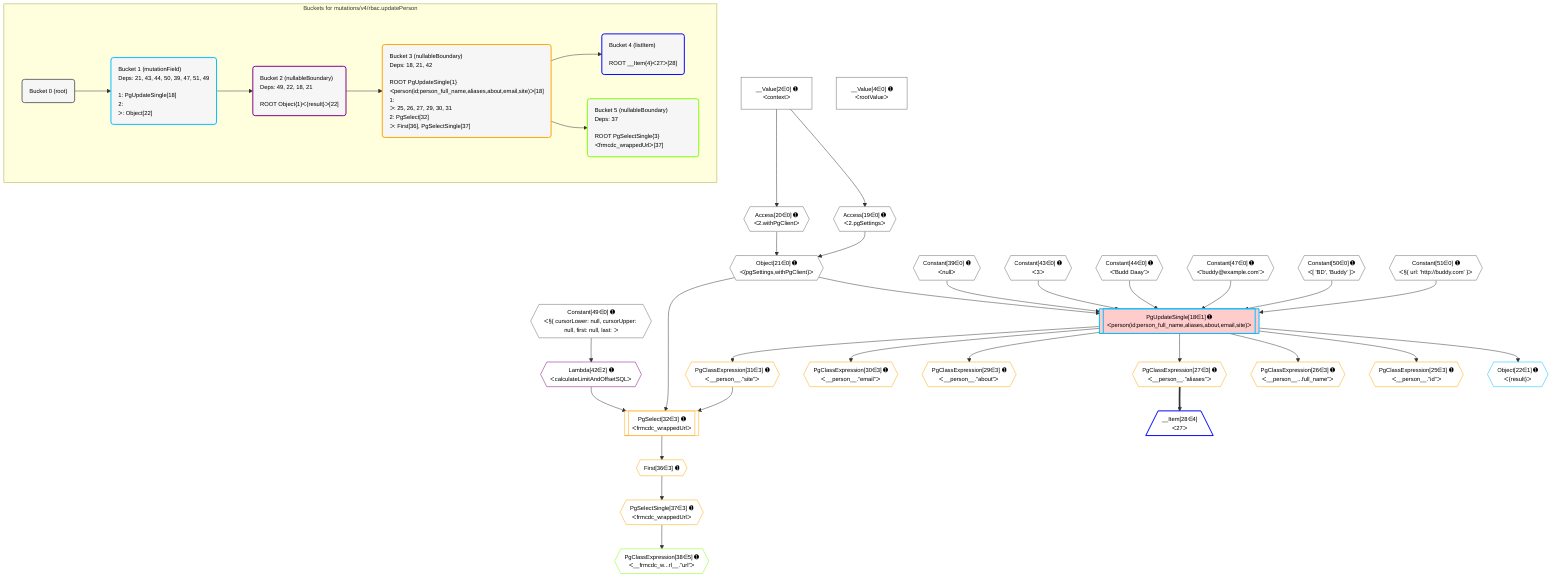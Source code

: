 %%{init: {'themeVariables': { 'fontSize': '12px'}}}%%
graph TD
    classDef path fill:#eee,stroke:#000,color:#000
    classDef plan fill:#fff,stroke-width:1px,color:#000
    classDef itemplan fill:#fff,stroke-width:2px,color:#000
    classDef unbatchedplan fill:#dff,stroke-width:1px,color:#000
    classDef sideeffectplan fill:#fcc,stroke-width:2px,color:#000
    classDef bucket fill:#f6f6f6,color:#000,stroke-width:2px,text-align:left


    %% plan dependencies
    Object21{{"Object[21∈0] ➊<br />ᐸ{pgSettings,withPgClient}ᐳ"}}:::plan
    Access19{{"Access[19∈0] ➊<br />ᐸ2.pgSettingsᐳ"}}:::plan
    Access20{{"Access[20∈0] ➊<br />ᐸ2.withPgClientᐳ"}}:::plan
    Access19 & Access20 --> Object21
    __Value2["__Value[2∈0] ➊<br />ᐸcontextᐳ"]:::plan
    __Value2 --> Access19
    __Value2 --> Access20
    __Value4["__Value[4∈0] ➊<br />ᐸrootValueᐳ"]:::plan
    Constant39{{"Constant[39∈0] ➊<br />ᐸnullᐳ"}}:::plan
    Constant43{{"Constant[43∈0] ➊<br />ᐸ3ᐳ"}}:::plan
    Constant44{{"Constant[44∈0] ➊<br />ᐸ'Budd Daay'ᐳ"}}:::plan
    Constant47{{"Constant[47∈0] ➊<br />ᐸ'buddy@example.com'ᐳ"}}:::plan
    Constant49{{"Constant[49∈0] ➊<br />ᐸ§{ cursorLower: null, cursorUpper: null, first: null, last: ᐳ"}}:::plan
    Constant50{{"Constant[50∈0] ➊<br />ᐸ[ 'BD', 'Buddy' ]ᐳ"}}:::plan
    Constant51{{"Constant[51∈0] ➊<br />ᐸ§{ url: 'http://buddy.com' }ᐳ"}}:::plan
    PgUpdateSingle18[["PgUpdateSingle[18∈1] ➊<br />ᐸperson(id;person_full_name,aliases,about,email,site)ᐳ"]]:::sideeffectplan
    Object21 & Constant43 & Constant44 & Constant50 & Constant39 & Constant47 & Constant51 --> PgUpdateSingle18
    Object22{{"Object[22∈1] ➊<br />ᐸ{result}ᐳ"}}:::plan
    PgUpdateSingle18 --> Object22
    Lambda42{{"Lambda[42∈2] ➊<br />ᐸcalculateLimitAndOffsetSQLᐳ"}}:::plan
    Constant49 --> Lambda42
    PgSelect32[["PgSelect[32∈3] ➊<br />ᐸfrmcdc_wrappedUrlᐳ"]]:::plan
    PgClassExpression31{{"PgClassExpression[31∈3] ➊<br />ᐸ__person__.”site”ᐳ"}}:::plan
    Object21 & PgClassExpression31 & Lambda42 --> PgSelect32
    PgClassExpression25{{"PgClassExpression[25∈3] ➊<br />ᐸ__person__.”id”ᐳ"}}:::plan
    PgUpdateSingle18 --> PgClassExpression25
    PgClassExpression26{{"PgClassExpression[26∈3] ➊<br />ᐸ__person__...full_name”ᐳ"}}:::plan
    PgUpdateSingle18 --> PgClassExpression26
    PgClassExpression27{{"PgClassExpression[27∈3] ➊<br />ᐸ__person__.”aliases”ᐳ"}}:::plan
    PgUpdateSingle18 --> PgClassExpression27
    PgClassExpression29{{"PgClassExpression[29∈3] ➊<br />ᐸ__person__.”about”ᐳ"}}:::plan
    PgUpdateSingle18 --> PgClassExpression29
    PgClassExpression30{{"PgClassExpression[30∈3] ➊<br />ᐸ__person__.”email”ᐳ"}}:::plan
    PgUpdateSingle18 --> PgClassExpression30
    PgUpdateSingle18 --> PgClassExpression31
    First36{{"First[36∈3] ➊"}}:::plan
    PgSelect32 --> First36
    PgSelectSingle37{{"PgSelectSingle[37∈3] ➊<br />ᐸfrmcdc_wrappedUrlᐳ"}}:::plan
    First36 --> PgSelectSingle37
    __Item28[/"__Item[28∈4]<br />ᐸ27ᐳ"\]:::itemplan
    PgClassExpression27 ==> __Item28
    PgClassExpression38{{"PgClassExpression[38∈5] ➊<br />ᐸ__frmcdc_w...rl__.”url”ᐳ"}}:::plan
    PgSelectSingle37 --> PgClassExpression38

    %% define steps

    subgraph "Buckets for mutations/v4/rbac.updatePerson"
    Bucket0("Bucket 0 (root)"):::bucket
    classDef bucket0 stroke:#696969
    class Bucket0,__Value2,__Value4,Access19,Access20,Object21,Constant39,Constant43,Constant44,Constant47,Constant49,Constant50,Constant51 bucket0
    Bucket1("Bucket 1 (mutationField)<br />Deps: 21, 43, 44, 50, 39, 47, 51, 49<br /><br />1: PgUpdateSingle[18]<br />2: <br />ᐳ: Object[22]"):::bucket
    classDef bucket1 stroke:#00bfff
    class Bucket1,PgUpdateSingle18,Object22 bucket1
    Bucket2("Bucket 2 (nullableBoundary)<br />Deps: 49, 22, 18, 21<br /><br />ROOT Object{1}ᐸ{result}ᐳ[22]"):::bucket
    classDef bucket2 stroke:#7f007f
    class Bucket2,Lambda42 bucket2
    Bucket3("Bucket 3 (nullableBoundary)<br />Deps: 18, 21, 42<br /><br />ROOT PgUpdateSingle{1}ᐸperson(id;person_full_name,aliases,about,email,site)ᐳ[18]<br />1: <br />ᐳ: 25, 26, 27, 29, 30, 31<br />2: PgSelect[32]<br />ᐳ: First[36], PgSelectSingle[37]"):::bucket
    classDef bucket3 stroke:#ffa500
    class Bucket3,PgClassExpression25,PgClassExpression26,PgClassExpression27,PgClassExpression29,PgClassExpression30,PgClassExpression31,PgSelect32,First36,PgSelectSingle37 bucket3
    Bucket4("Bucket 4 (listItem)<br /><br />ROOT __Item{4}ᐸ27ᐳ[28]"):::bucket
    classDef bucket4 stroke:#0000ff
    class Bucket4,__Item28 bucket4
    Bucket5("Bucket 5 (nullableBoundary)<br />Deps: 37<br /><br />ROOT PgSelectSingle{3}ᐸfrmcdc_wrappedUrlᐳ[37]"):::bucket
    classDef bucket5 stroke:#7fff00
    class Bucket5,PgClassExpression38 bucket5
    Bucket0 --> Bucket1
    Bucket1 --> Bucket2
    Bucket2 --> Bucket3
    Bucket3 --> Bucket4 & Bucket5
    end